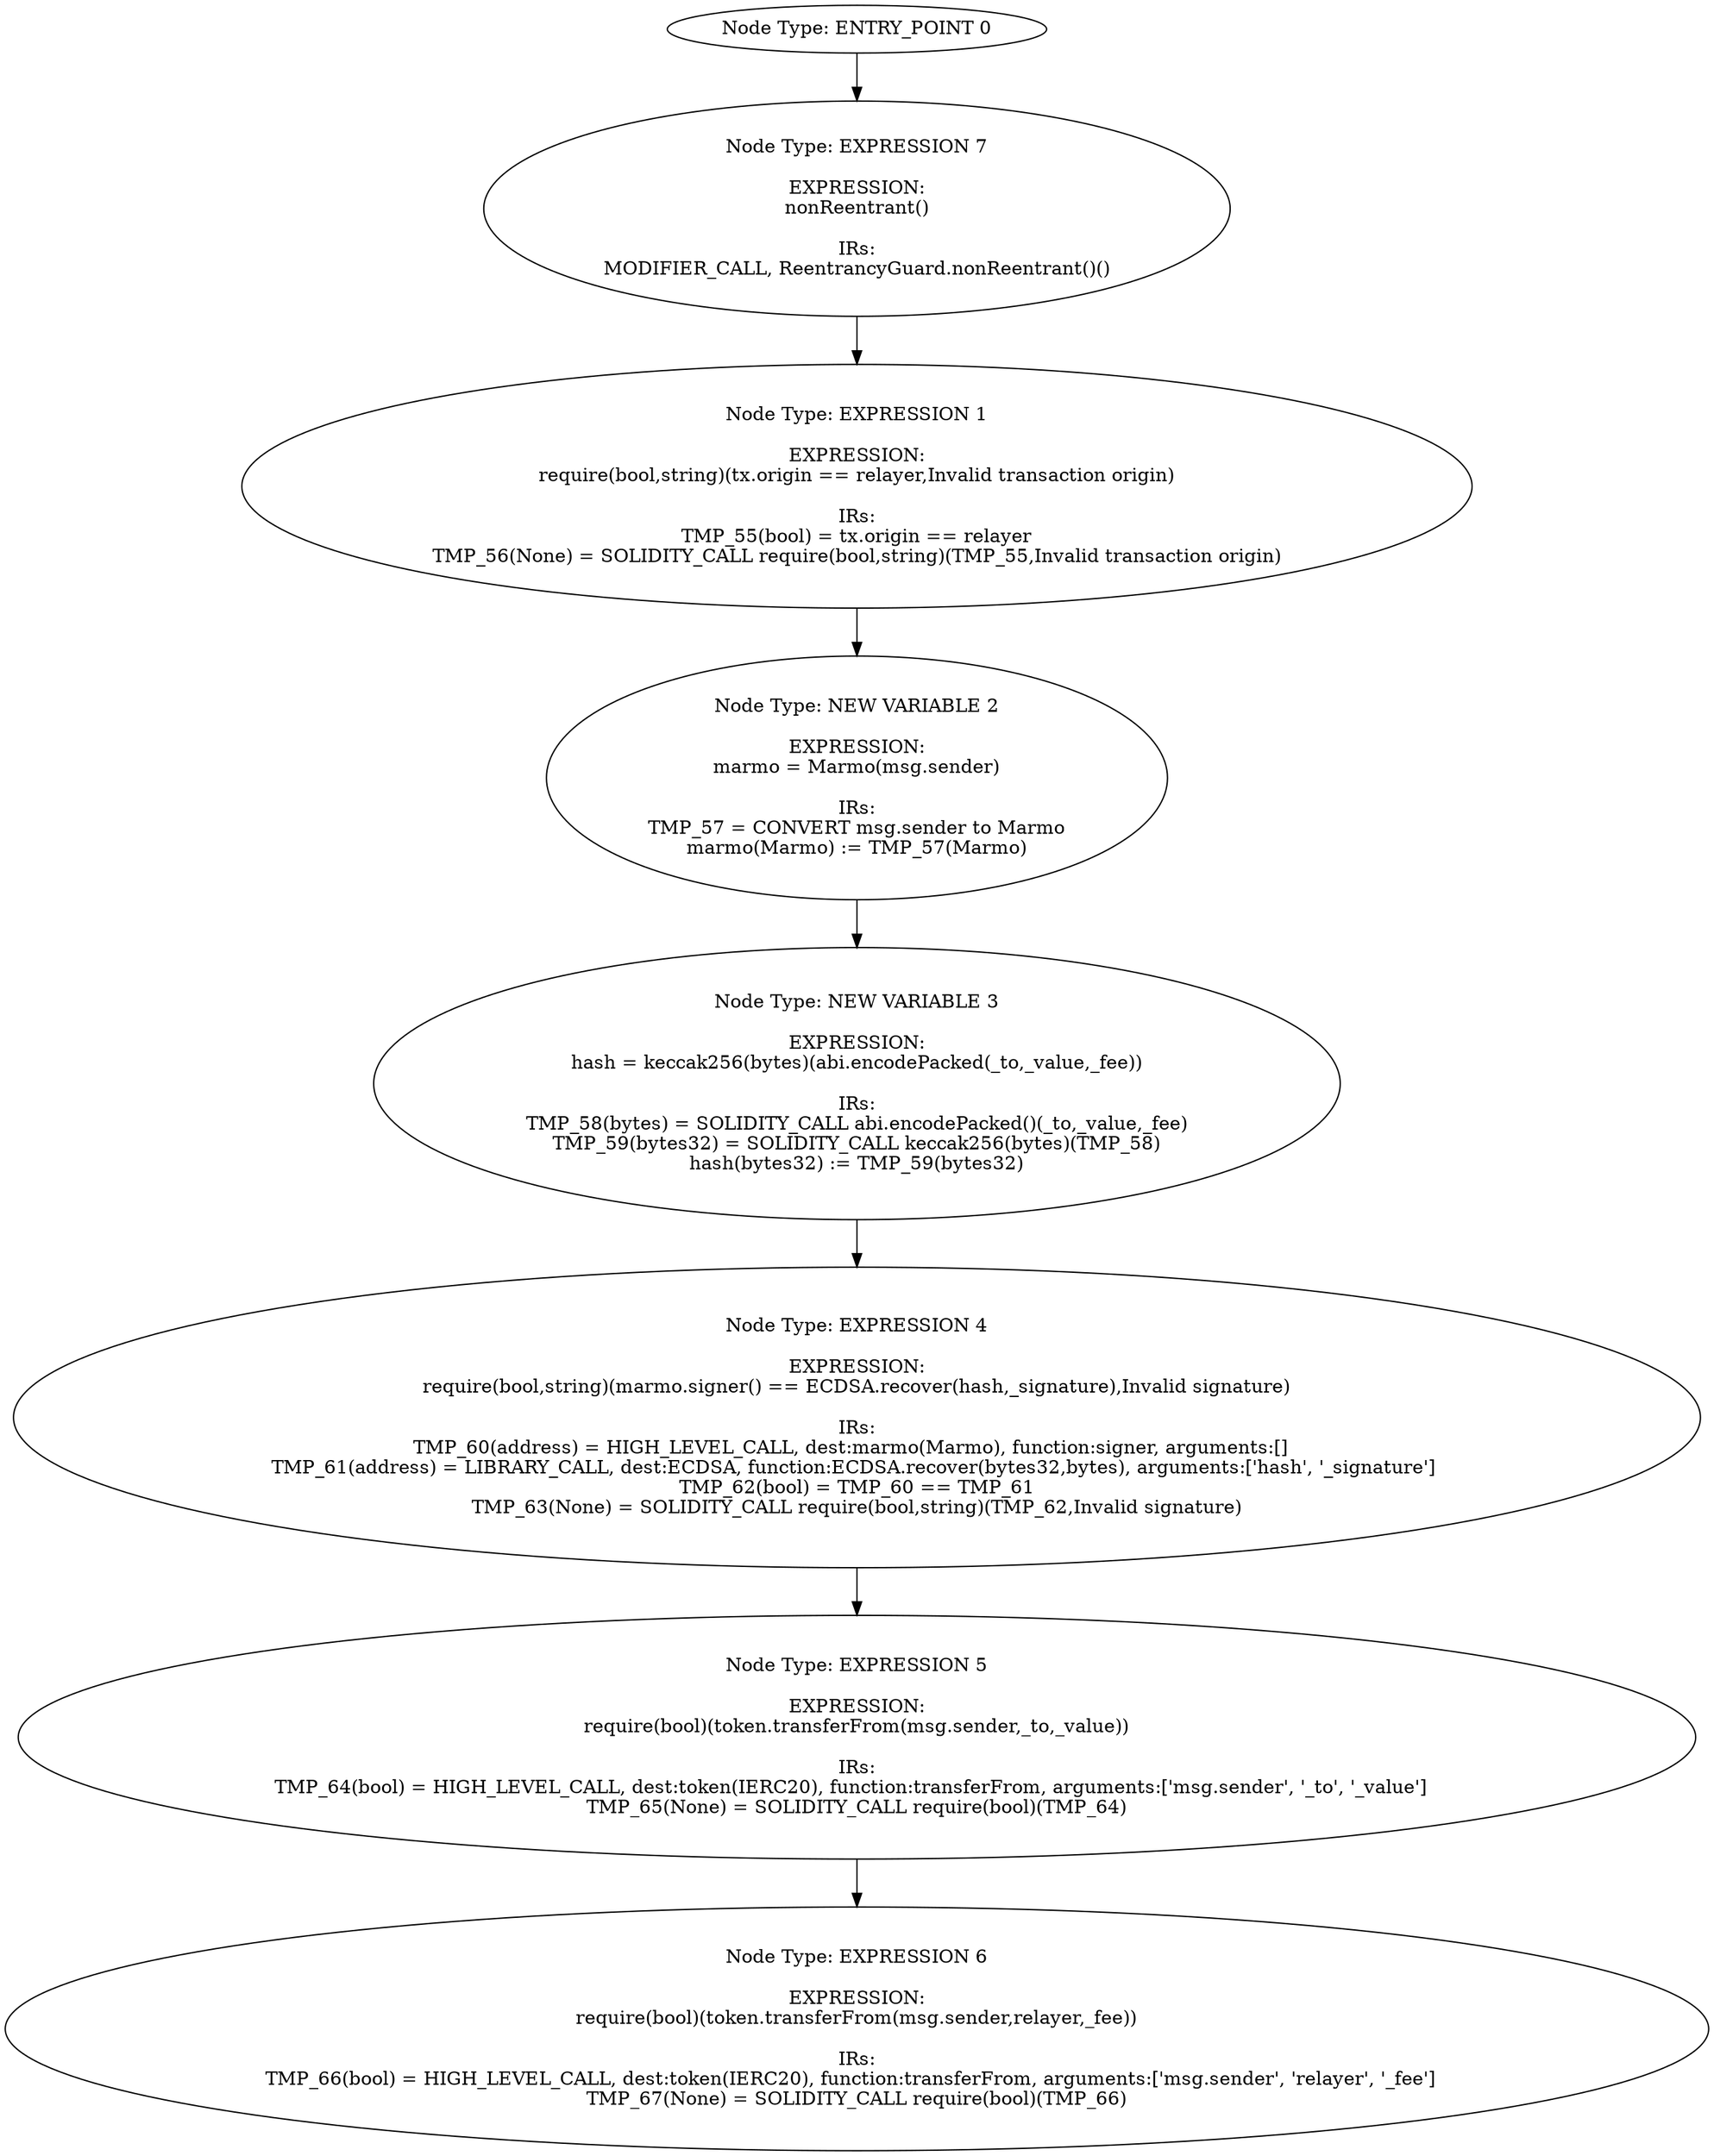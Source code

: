 digraph{
0[label="Node Type: ENTRY_POINT 0
"];
0->7;
1[label="Node Type: EXPRESSION 1

EXPRESSION:
require(bool,string)(tx.origin == relayer,Invalid transaction origin)

IRs:
TMP_55(bool) = tx.origin == relayer
TMP_56(None) = SOLIDITY_CALL require(bool,string)(TMP_55,Invalid transaction origin)"];
1->2;
2[label="Node Type: NEW VARIABLE 2

EXPRESSION:
marmo = Marmo(msg.sender)

IRs:
TMP_57 = CONVERT msg.sender to Marmo
marmo(Marmo) := TMP_57(Marmo)"];
2->3;
3[label="Node Type: NEW VARIABLE 3

EXPRESSION:
hash = keccak256(bytes)(abi.encodePacked(_to,_value,_fee))

IRs:
TMP_58(bytes) = SOLIDITY_CALL abi.encodePacked()(_to,_value,_fee)
TMP_59(bytes32) = SOLIDITY_CALL keccak256(bytes)(TMP_58)
hash(bytes32) := TMP_59(bytes32)"];
3->4;
4[label="Node Type: EXPRESSION 4

EXPRESSION:
require(bool,string)(marmo.signer() == ECDSA.recover(hash,_signature),Invalid signature)

IRs:
TMP_60(address) = HIGH_LEVEL_CALL, dest:marmo(Marmo), function:signer, arguments:[]  
TMP_61(address) = LIBRARY_CALL, dest:ECDSA, function:ECDSA.recover(bytes32,bytes), arguments:['hash', '_signature'] 
TMP_62(bool) = TMP_60 == TMP_61
TMP_63(None) = SOLIDITY_CALL require(bool,string)(TMP_62,Invalid signature)"];
4->5;
5[label="Node Type: EXPRESSION 5

EXPRESSION:
require(bool)(token.transferFrom(msg.sender,_to,_value))

IRs:
TMP_64(bool) = HIGH_LEVEL_CALL, dest:token(IERC20), function:transferFrom, arguments:['msg.sender', '_to', '_value']  
TMP_65(None) = SOLIDITY_CALL require(bool)(TMP_64)"];
5->6;
6[label="Node Type: EXPRESSION 6

EXPRESSION:
require(bool)(token.transferFrom(msg.sender,relayer,_fee))

IRs:
TMP_66(bool) = HIGH_LEVEL_CALL, dest:token(IERC20), function:transferFrom, arguments:['msg.sender', 'relayer', '_fee']  
TMP_67(None) = SOLIDITY_CALL require(bool)(TMP_66)"];
7[label="Node Type: EXPRESSION 7

EXPRESSION:
nonReentrant()

IRs:
MODIFIER_CALL, ReentrancyGuard.nonReentrant()()"];
7->1;
}
